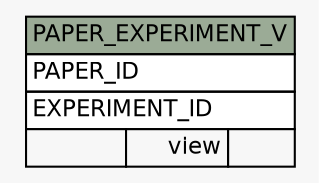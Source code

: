 // dot 2.38.0 on Windows 10 10.0
// SchemaSpy rev Unknown
digraph "PAPER_EXPERIMENT_V" {
  graph [
    rankdir="RL"
    bgcolor="#f7f7f7"
    nodesep="0.18"
    ranksep="0.46"
    fontname="Helvetica"
    fontsize="11"
  ];
  node [
    fontname="Helvetica"
    fontsize="11"
    shape="plaintext"
  ];
  edge [
    arrowsize="0.8"
  ];
  "PAPER_EXPERIMENT_V" [
    label=<
    <TABLE BORDER="0" CELLBORDER="1" CELLSPACING="0" BGCOLOR="#ffffff">
      <TR><TD COLSPAN="3" BGCOLOR="#9bab96" ALIGN="CENTER">PAPER_EXPERIMENT_V</TD></TR>
      <TR><TD PORT="PAPER_ID" COLSPAN="3" ALIGN="LEFT">PAPER_ID</TD></TR>
      <TR><TD PORT="EXPERIMENT_ID" COLSPAN="3" ALIGN="LEFT">EXPERIMENT_ID</TD></TR>
      <TR><TD ALIGN="LEFT" BGCOLOR="#f7f7f7">  </TD><TD ALIGN="RIGHT" BGCOLOR="#f7f7f7">view</TD><TD ALIGN="RIGHT" BGCOLOR="#f7f7f7">  </TD></TR>
    </TABLE>>
    URL="tables/PAPER_EXPERIMENT_V.html"
    tooltip="PAPER_EXPERIMENT_V"
  ];
}
